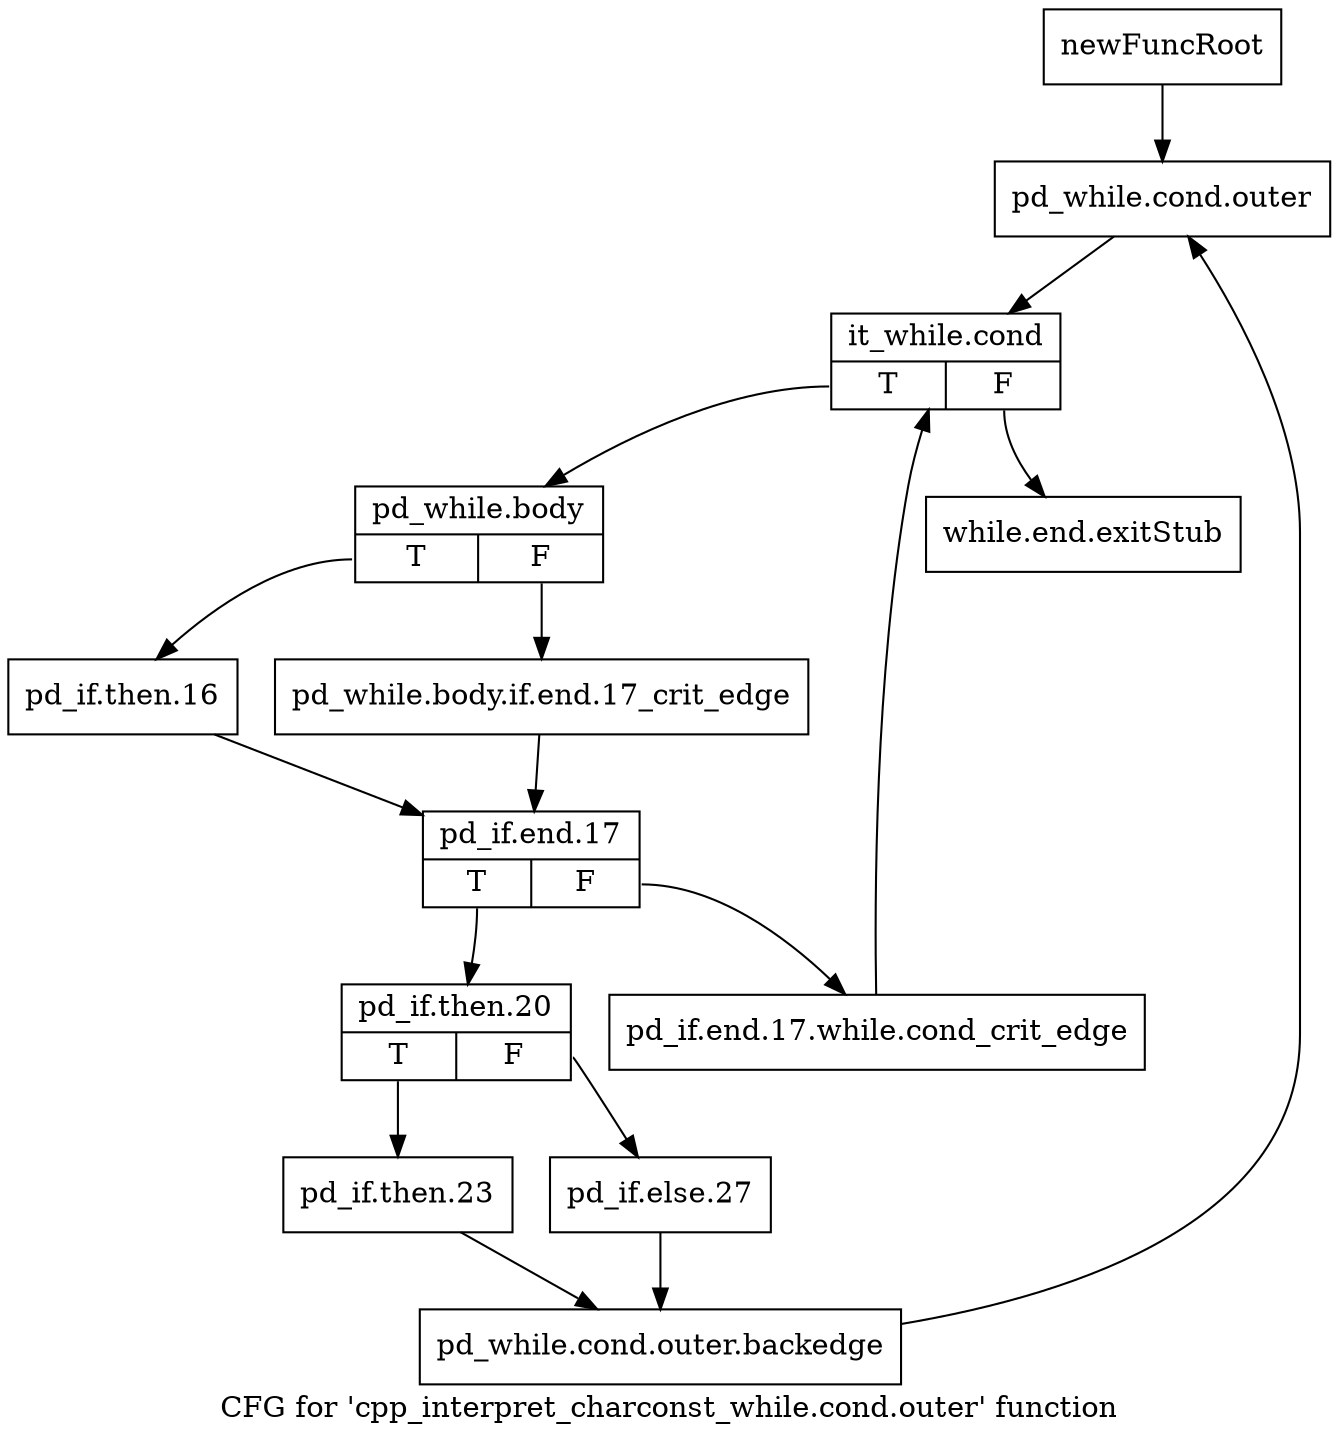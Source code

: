digraph "CFG for 'cpp_interpret_charconst_while.cond.outer' function" {
	label="CFG for 'cpp_interpret_charconst_while.cond.outer' function";

	Node0xa21a8b0 [shape=record,label="{newFuncRoot}"];
	Node0xa21a8b0 -> Node0xa21a950;
	Node0xa21a900 [shape=record,label="{while.end.exitStub}"];
	Node0xa21a950 [shape=record,label="{pd_while.cond.outer}"];
	Node0xa21a950 -> Node0xa21a9a0;
	Node0xa21a9a0 [shape=record,label="{it_while.cond|{<s0>T|<s1>F}}"];
	Node0xa21a9a0:s0 -> Node0xa21a9f0;
	Node0xa21a9a0:s1 -> Node0xa21a900;
	Node0xa21a9f0 [shape=record,label="{pd_while.body|{<s0>T|<s1>F}}"];
	Node0xa21a9f0:s0 -> Node0xa21aa90;
	Node0xa21a9f0:s1 -> Node0xa21aa40;
	Node0xa21aa40 [shape=record,label="{pd_while.body.if.end.17_crit_edge}"];
	Node0xa21aa40 -> Node0xa21aae0;
	Node0xa21aa90 [shape=record,label="{pd_if.then.16}"];
	Node0xa21aa90 -> Node0xa21aae0;
	Node0xa21aae0 [shape=record,label="{pd_if.end.17|{<s0>T|<s1>F}}"];
	Node0xa21aae0:s0 -> Node0xa21ab80;
	Node0xa21aae0:s1 -> Node0xa21ab30;
	Node0xa21ab30 [shape=record,label="{pd_if.end.17.while.cond_crit_edge}"];
	Node0xa21ab30 -> Node0xa21a9a0;
	Node0xa21ab80 [shape=record,label="{pd_if.then.20|{<s0>T|<s1>F}}"];
	Node0xa21ab80:s0 -> Node0xa21ac20;
	Node0xa21ab80:s1 -> Node0xa21abd0;
	Node0xa21abd0 [shape=record,label="{pd_if.else.27}"];
	Node0xa21abd0 -> Node0xa21ac70;
	Node0xa21ac20 [shape=record,label="{pd_if.then.23}"];
	Node0xa21ac20 -> Node0xa21ac70;
	Node0xa21ac70 [shape=record,label="{pd_while.cond.outer.backedge}"];
	Node0xa21ac70 -> Node0xa21a950;
}
